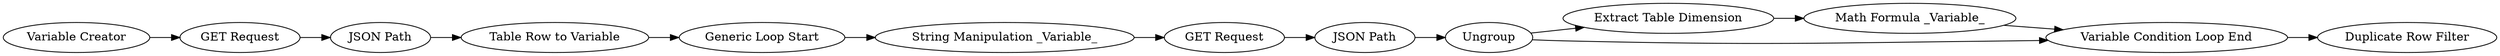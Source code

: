 digraph {
	282 [label="JSON Path"]
	283 [label="String Manipulation _Variable_"]
	284 [label="Table Row to Variable"]
	285 [label="GET Request"]
	286 [label="JSON Path"]
	287 [label=Ungroup]
	288 [label="Extract Table Dimension"]
	289 [label="Math Formula _Variable_"]
	290 [label="Variable Creator"]
	291 [label="Variable Condition Loop End"]
	292 [label="GET Request"]
	293 [label="Generic Loop Start"]
	295 [label="Duplicate Row Filter"]
	282 -> 284
	283 -> 285
	284 -> 293
	285 -> 286
	286 -> 287
	287 -> 291
	287 -> 288
	288 -> 289
	289 -> 291
	290 -> 292
	291 -> 295
	292 -> 282
	293 -> 283
	rankdir=LR
}
